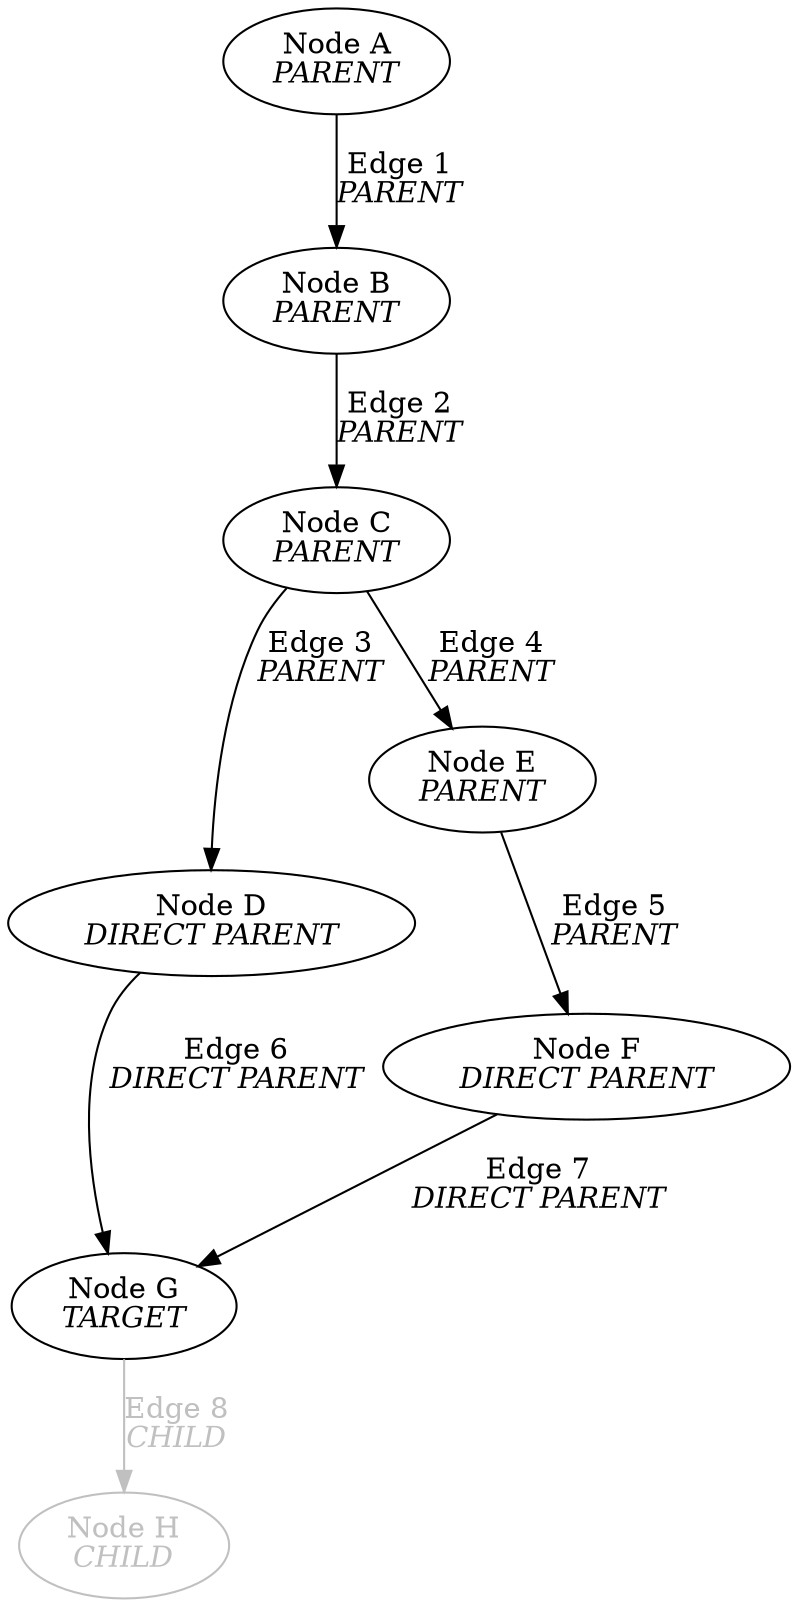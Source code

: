 digraph { 
    a [label=<Node A<br /><i>PARENT</i>>];
    b [label=<Node B<br /><i>PARENT</i>>];
    c [label=<Node C<br /><i>PARENT</i>>];
    d [label=<Node D<br /><i>DIRECT PARENT</i>>];
    e [label=<Node E<br /><i>PARENT</i>>];
    f [label=<Node F<br /><i>DIRECT PARENT</i>>];
    g [label=<Node G<br /><i>TARGET</i>>];
    h [label=<Node H<br /><i>CHILD</i>>, fontcolor=grey, color=grey];

    a -> b [label=<Edge 1<br /><i>PARENT</i>>];
    b -> c [label=<Edge 2<br /><i>PARENT</i>>];
    c -> d [label=<Edge 3<br /><i>PARENT</i>>];
    c -> e [label=<Edge 4<br /><i>PARENT</i>>];
    e -> f [label=<Edge 5<br /><i>PARENT</i>>];
    d -> g [label=<Edge 6<br /><i>DIRECT PARENT</i>>];
    f -> g [label=<Edge 7<br /><i>DIRECT PARENT</i>>];
    g -> h [label=<Edge 8<br /><i>CHILD</i>>, fontcolor=grey, color=grey];
}
